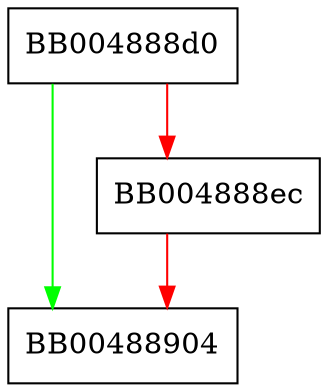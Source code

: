 digraph SSL_CTX_set_generate_session_id {
  node [shape="box"];
  graph [splines=ortho];
  BB004888d0 -> BB00488904 [color="green"];
  BB004888d0 -> BB004888ec [color="red"];
  BB004888ec -> BB00488904 [color="red"];
}